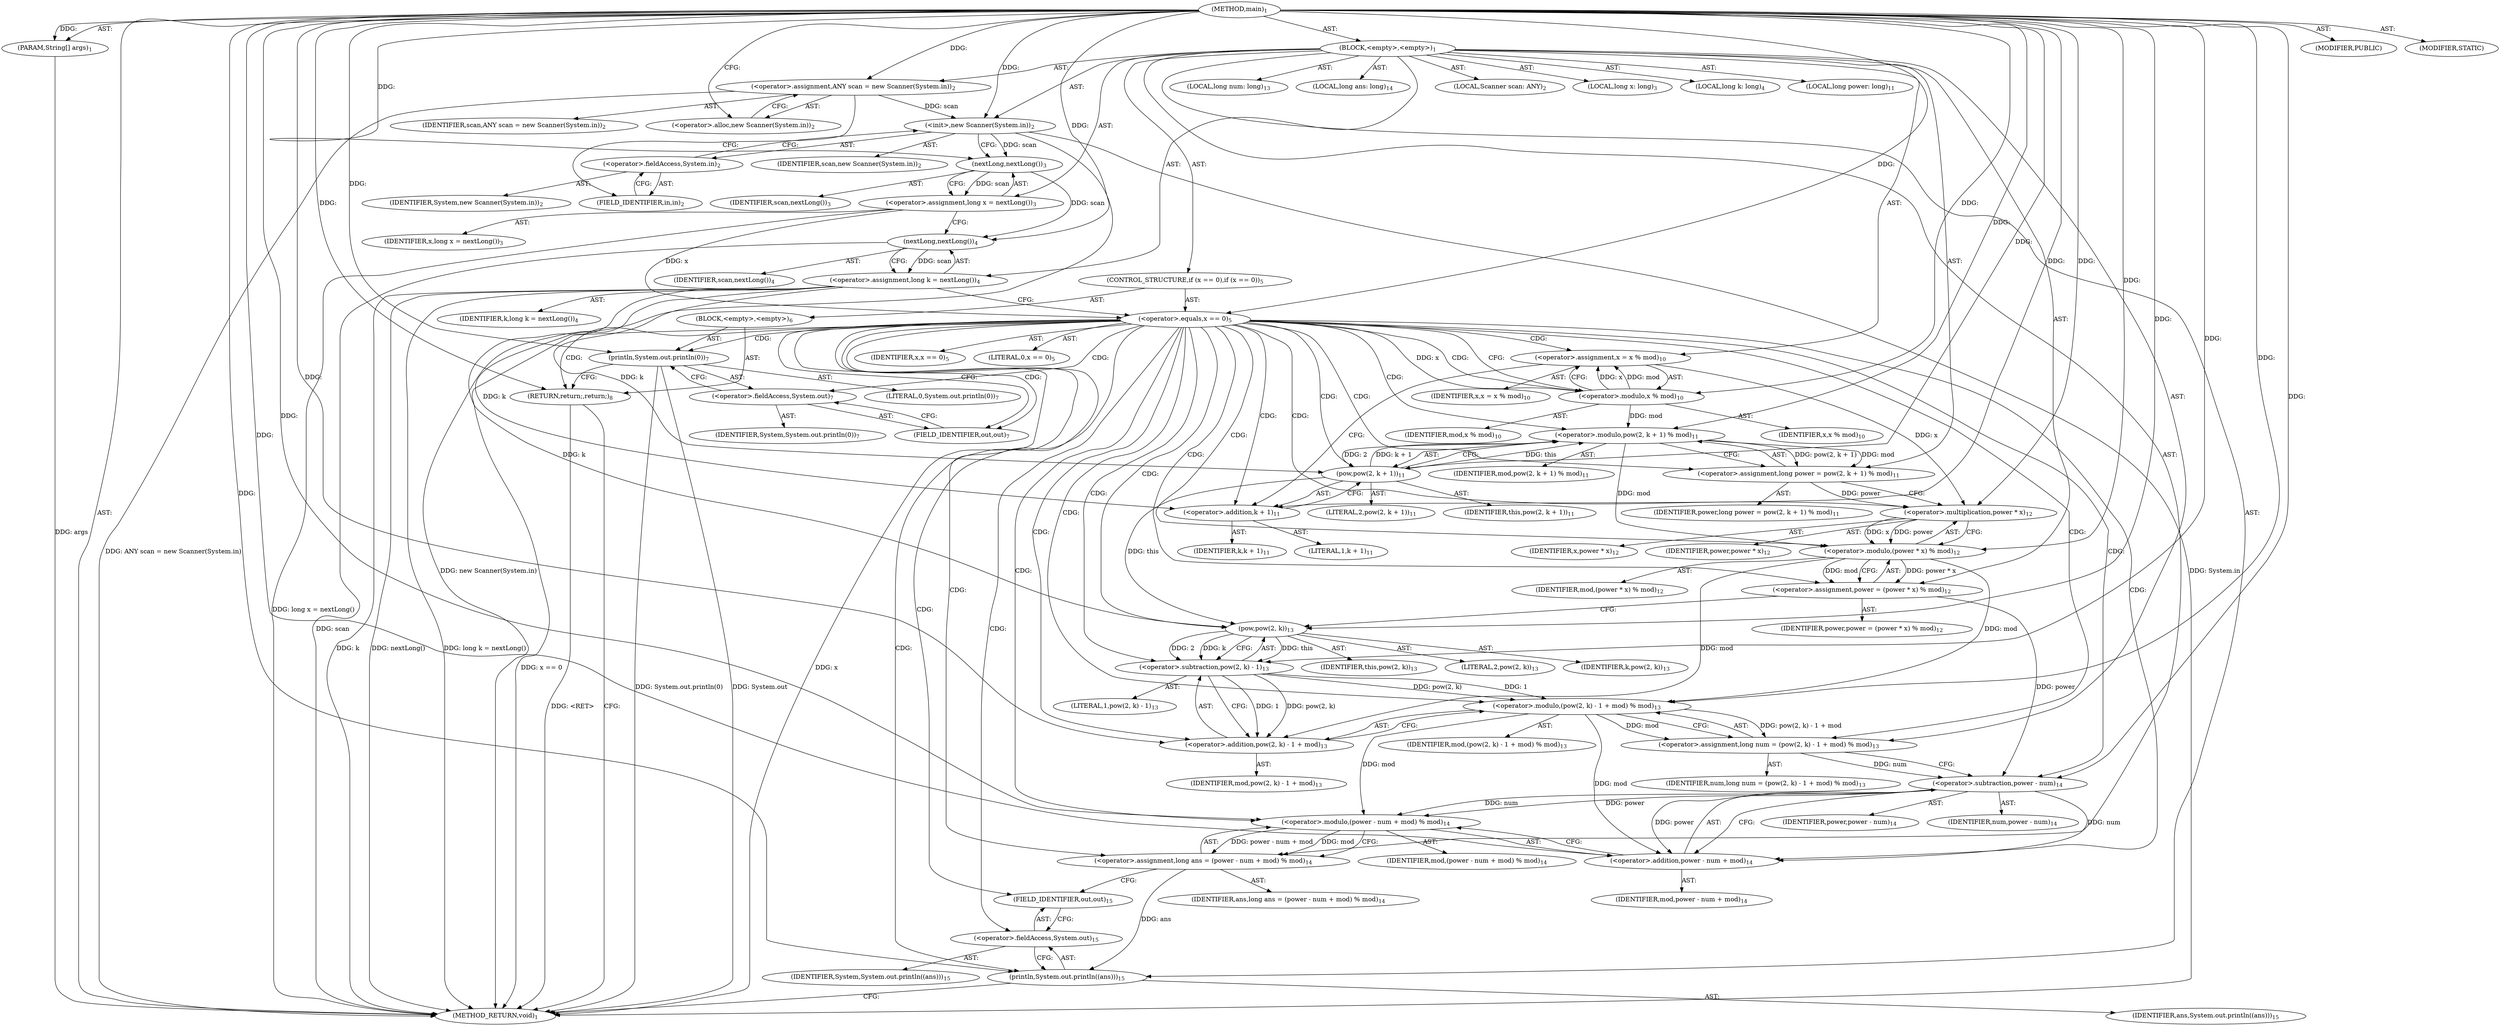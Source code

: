 digraph "main" {  
"19" [label = <(METHOD,main)<SUB>1</SUB>> ]
"20" [label = <(PARAM,String[] args)<SUB>1</SUB>> ]
"21" [label = <(BLOCK,&lt;empty&gt;,&lt;empty&gt;)<SUB>1</SUB>> ]
"4" [label = <(LOCAL,Scanner scan: ANY)<SUB>2</SUB>> ]
"22" [label = <(&lt;operator&gt;.assignment,ANY scan = new Scanner(System.in))<SUB>2</SUB>> ]
"23" [label = <(IDENTIFIER,scan,ANY scan = new Scanner(System.in))<SUB>2</SUB>> ]
"24" [label = <(&lt;operator&gt;.alloc,new Scanner(System.in))<SUB>2</SUB>> ]
"25" [label = <(&lt;init&gt;,new Scanner(System.in))<SUB>2</SUB>> ]
"3" [label = <(IDENTIFIER,scan,new Scanner(System.in))<SUB>2</SUB>> ]
"26" [label = <(&lt;operator&gt;.fieldAccess,System.in)<SUB>2</SUB>> ]
"27" [label = <(IDENTIFIER,System,new Scanner(System.in))<SUB>2</SUB>> ]
"28" [label = <(FIELD_IDENTIFIER,in,in)<SUB>2</SUB>> ]
"29" [label = <(LOCAL,long x: long)<SUB>3</SUB>> ]
"30" [label = <(&lt;operator&gt;.assignment,long x = nextLong())<SUB>3</SUB>> ]
"31" [label = <(IDENTIFIER,x,long x = nextLong())<SUB>3</SUB>> ]
"32" [label = <(nextLong,nextLong())<SUB>3</SUB>> ]
"33" [label = <(IDENTIFIER,scan,nextLong())<SUB>3</SUB>> ]
"34" [label = <(LOCAL,long k: long)<SUB>4</SUB>> ]
"35" [label = <(&lt;operator&gt;.assignment,long k = nextLong())<SUB>4</SUB>> ]
"36" [label = <(IDENTIFIER,k,long k = nextLong())<SUB>4</SUB>> ]
"37" [label = <(nextLong,nextLong())<SUB>4</SUB>> ]
"38" [label = <(IDENTIFIER,scan,nextLong())<SUB>4</SUB>> ]
"39" [label = <(CONTROL_STRUCTURE,if (x == 0),if (x == 0))<SUB>5</SUB>> ]
"40" [label = <(&lt;operator&gt;.equals,x == 0)<SUB>5</SUB>> ]
"41" [label = <(IDENTIFIER,x,x == 0)<SUB>5</SUB>> ]
"42" [label = <(LITERAL,0,x == 0)<SUB>5</SUB>> ]
"43" [label = <(BLOCK,&lt;empty&gt;,&lt;empty&gt;)<SUB>6</SUB>> ]
"44" [label = <(println,System.out.println(0))<SUB>7</SUB>> ]
"45" [label = <(&lt;operator&gt;.fieldAccess,System.out)<SUB>7</SUB>> ]
"46" [label = <(IDENTIFIER,System,System.out.println(0))<SUB>7</SUB>> ]
"47" [label = <(FIELD_IDENTIFIER,out,out)<SUB>7</SUB>> ]
"48" [label = <(LITERAL,0,System.out.println(0))<SUB>7</SUB>> ]
"49" [label = <(RETURN,return;,return;)<SUB>8</SUB>> ]
"50" [label = <(&lt;operator&gt;.assignment,x = x % mod)<SUB>10</SUB>> ]
"51" [label = <(IDENTIFIER,x,x = x % mod)<SUB>10</SUB>> ]
"52" [label = <(&lt;operator&gt;.modulo,x % mod)<SUB>10</SUB>> ]
"53" [label = <(IDENTIFIER,x,x % mod)<SUB>10</SUB>> ]
"54" [label = <(IDENTIFIER,mod,x % mod)<SUB>10</SUB>> ]
"55" [label = <(LOCAL,long power: long)<SUB>11</SUB>> ]
"56" [label = <(&lt;operator&gt;.assignment,long power = pow(2, k + 1) % mod)<SUB>11</SUB>> ]
"57" [label = <(IDENTIFIER,power,long power = pow(2, k + 1) % mod)<SUB>11</SUB>> ]
"58" [label = <(&lt;operator&gt;.modulo,pow(2, k + 1) % mod)<SUB>11</SUB>> ]
"59" [label = <(pow,pow(2, k + 1))<SUB>11</SUB>> ]
"60" [label = <(IDENTIFIER,this,pow(2, k + 1))<SUB>11</SUB>> ]
"61" [label = <(LITERAL,2,pow(2, k + 1))<SUB>11</SUB>> ]
"62" [label = <(&lt;operator&gt;.addition,k + 1)<SUB>11</SUB>> ]
"63" [label = <(IDENTIFIER,k,k + 1)<SUB>11</SUB>> ]
"64" [label = <(LITERAL,1,k + 1)<SUB>11</SUB>> ]
"65" [label = <(IDENTIFIER,mod,pow(2, k + 1) % mod)<SUB>11</SUB>> ]
"66" [label = <(&lt;operator&gt;.assignment,power = (power * x) % mod)<SUB>12</SUB>> ]
"67" [label = <(IDENTIFIER,power,power = (power * x) % mod)<SUB>12</SUB>> ]
"68" [label = <(&lt;operator&gt;.modulo,(power * x) % mod)<SUB>12</SUB>> ]
"69" [label = <(&lt;operator&gt;.multiplication,power * x)<SUB>12</SUB>> ]
"70" [label = <(IDENTIFIER,power,power * x)<SUB>12</SUB>> ]
"71" [label = <(IDENTIFIER,x,power * x)<SUB>12</SUB>> ]
"72" [label = <(IDENTIFIER,mod,(power * x) % mod)<SUB>12</SUB>> ]
"73" [label = <(LOCAL,long num: long)<SUB>13</SUB>> ]
"74" [label = <(&lt;operator&gt;.assignment,long num = (pow(2, k) - 1 + mod) % mod)<SUB>13</SUB>> ]
"75" [label = <(IDENTIFIER,num,long num = (pow(2, k) - 1 + mod) % mod)<SUB>13</SUB>> ]
"76" [label = <(&lt;operator&gt;.modulo,(pow(2, k) - 1 + mod) % mod)<SUB>13</SUB>> ]
"77" [label = <(&lt;operator&gt;.addition,pow(2, k) - 1 + mod)<SUB>13</SUB>> ]
"78" [label = <(&lt;operator&gt;.subtraction,pow(2, k) - 1)<SUB>13</SUB>> ]
"79" [label = <(pow,pow(2, k))<SUB>13</SUB>> ]
"80" [label = <(IDENTIFIER,this,pow(2, k))<SUB>13</SUB>> ]
"81" [label = <(LITERAL,2,pow(2, k))<SUB>13</SUB>> ]
"82" [label = <(IDENTIFIER,k,pow(2, k))<SUB>13</SUB>> ]
"83" [label = <(LITERAL,1,pow(2, k) - 1)<SUB>13</SUB>> ]
"84" [label = <(IDENTIFIER,mod,pow(2, k) - 1 + mod)<SUB>13</SUB>> ]
"85" [label = <(IDENTIFIER,mod,(pow(2, k) - 1 + mod) % mod)<SUB>13</SUB>> ]
"86" [label = <(LOCAL,long ans: long)<SUB>14</SUB>> ]
"87" [label = <(&lt;operator&gt;.assignment,long ans = (power - num + mod) % mod)<SUB>14</SUB>> ]
"88" [label = <(IDENTIFIER,ans,long ans = (power - num + mod) % mod)<SUB>14</SUB>> ]
"89" [label = <(&lt;operator&gt;.modulo,(power - num + mod) % mod)<SUB>14</SUB>> ]
"90" [label = <(&lt;operator&gt;.addition,power - num + mod)<SUB>14</SUB>> ]
"91" [label = <(&lt;operator&gt;.subtraction,power - num)<SUB>14</SUB>> ]
"92" [label = <(IDENTIFIER,power,power - num)<SUB>14</SUB>> ]
"93" [label = <(IDENTIFIER,num,power - num)<SUB>14</SUB>> ]
"94" [label = <(IDENTIFIER,mod,power - num + mod)<SUB>14</SUB>> ]
"95" [label = <(IDENTIFIER,mod,(power - num + mod) % mod)<SUB>14</SUB>> ]
"96" [label = <(println,System.out.println((ans)))<SUB>15</SUB>> ]
"97" [label = <(&lt;operator&gt;.fieldAccess,System.out)<SUB>15</SUB>> ]
"98" [label = <(IDENTIFIER,System,System.out.println((ans)))<SUB>15</SUB>> ]
"99" [label = <(FIELD_IDENTIFIER,out,out)<SUB>15</SUB>> ]
"100" [label = <(IDENTIFIER,ans,System.out.println((ans)))<SUB>15</SUB>> ]
"101" [label = <(MODIFIER,PUBLIC)> ]
"102" [label = <(MODIFIER,STATIC)> ]
"103" [label = <(METHOD_RETURN,void)<SUB>1</SUB>> ]
  "19" -> "20"  [ label = "AST: "] 
  "19" -> "21"  [ label = "AST: "] 
  "19" -> "101"  [ label = "AST: "] 
  "19" -> "102"  [ label = "AST: "] 
  "19" -> "103"  [ label = "AST: "] 
  "21" -> "4"  [ label = "AST: "] 
  "21" -> "22"  [ label = "AST: "] 
  "21" -> "25"  [ label = "AST: "] 
  "21" -> "29"  [ label = "AST: "] 
  "21" -> "30"  [ label = "AST: "] 
  "21" -> "34"  [ label = "AST: "] 
  "21" -> "35"  [ label = "AST: "] 
  "21" -> "39"  [ label = "AST: "] 
  "21" -> "50"  [ label = "AST: "] 
  "21" -> "55"  [ label = "AST: "] 
  "21" -> "56"  [ label = "AST: "] 
  "21" -> "66"  [ label = "AST: "] 
  "21" -> "73"  [ label = "AST: "] 
  "21" -> "74"  [ label = "AST: "] 
  "21" -> "86"  [ label = "AST: "] 
  "21" -> "87"  [ label = "AST: "] 
  "21" -> "96"  [ label = "AST: "] 
  "22" -> "23"  [ label = "AST: "] 
  "22" -> "24"  [ label = "AST: "] 
  "25" -> "3"  [ label = "AST: "] 
  "25" -> "26"  [ label = "AST: "] 
  "26" -> "27"  [ label = "AST: "] 
  "26" -> "28"  [ label = "AST: "] 
  "30" -> "31"  [ label = "AST: "] 
  "30" -> "32"  [ label = "AST: "] 
  "32" -> "33"  [ label = "AST: "] 
  "35" -> "36"  [ label = "AST: "] 
  "35" -> "37"  [ label = "AST: "] 
  "37" -> "38"  [ label = "AST: "] 
  "39" -> "40"  [ label = "AST: "] 
  "39" -> "43"  [ label = "AST: "] 
  "40" -> "41"  [ label = "AST: "] 
  "40" -> "42"  [ label = "AST: "] 
  "43" -> "44"  [ label = "AST: "] 
  "43" -> "49"  [ label = "AST: "] 
  "44" -> "45"  [ label = "AST: "] 
  "44" -> "48"  [ label = "AST: "] 
  "45" -> "46"  [ label = "AST: "] 
  "45" -> "47"  [ label = "AST: "] 
  "50" -> "51"  [ label = "AST: "] 
  "50" -> "52"  [ label = "AST: "] 
  "52" -> "53"  [ label = "AST: "] 
  "52" -> "54"  [ label = "AST: "] 
  "56" -> "57"  [ label = "AST: "] 
  "56" -> "58"  [ label = "AST: "] 
  "58" -> "59"  [ label = "AST: "] 
  "58" -> "65"  [ label = "AST: "] 
  "59" -> "60"  [ label = "AST: "] 
  "59" -> "61"  [ label = "AST: "] 
  "59" -> "62"  [ label = "AST: "] 
  "62" -> "63"  [ label = "AST: "] 
  "62" -> "64"  [ label = "AST: "] 
  "66" -> "67"  [ label = "AST: "] 
  "66" -> "68"  [ label = "AST: "] 
  "68" -> "69"  [ label = "AST: "] 
  "68" -> "72"  [ label = "AST: "] 
  "69" -> "70"  [ label = "AST: "] 
  "69" -> "71"  [ label = "AST: "] 
  "74" -> "75"  [ label = "AST: "] 
  "74" -> "76"  [ label = "AST: "] 
  "76" -> "77"  [ label = "AST: "] 
  "76" -> "85"  [ label = "AST: "] 
  "77" -> "78"  [ label = "AST: "] 
  "77" -> "84"  [ label = "AST: "] 
  "78" -> "79"  [ label = "AST: "] 
  "78" -> "83"  [ label = "AST: "] 
  "79" -> "80"  [ label = "AST: "] 
  "79" -> "81"  [ label = "AST: "] 
  "79" -> "82"  [ label = "AST: "] 
  "87" -> "88"  [ label = "AST: "] 
  "87" -> "89"  [ label = "AST: "] 
  "89" -> "90"  [ label = "AST: "] 
  "89" -> "95"  [ label = "AST: "] 
  "90" -> "91"  [ label = "AST: "] 
  "90" -> "94"  [ label = "AST: "] 
  "91" -> "92"  [ label = "AST: "] 
  "91" -> "93"  [ label = "AST: "] 
  "96" -> "97"  [ label = "AST: "] 
  "96" -> "100"  [ label = "AST: "] 
  "97" -> "98"  [ label = "AST: "] 
  "97" -> "99"  [ label = "AST: "] 
  "22" -> "28"  [ label = "CFG: "] 
  "25" -> "32"  [ label = "CFG: "] 
  "30" -> "37"  [ label = "CFG: "] 
  "35" -> "40"  [ label = "CFG: "] 
  "50" -> "62"  [ label = "CFG: "] 
  "56" -> "69"  [ label = "CFG: "] 
  "66" -> "79"  [ label = "CFG: "] 
  "74" -> "91"  [ label = "CFG: "] 
  "87" -> "99"  [ label = "CFG: "] 
  "96" -> "103"  [ label = "CFG: "] 
  "24" -> "22"  [ label = "CFG: "] 
  "26" -> "25"  [ label = "CFG: "] 
  "32" -> "30"  [ label = "CFG: "] 
  "37" -> "35"  [ label = "CFG: "] 
  "40" -> "47"  [ label = "CFG: "] 
  "40" -> "52"  [ label = "CFG: "] 
  "52" -> "50"  [ label = "CFG: "] 
  "58" -> "56"  [ label = "CFG: "] 
  "68" -> "66"  [ label = "CFG: "] 
  "76" -> "74"  [ label = "CFG: "] 
  "89" -> "87"  [ label = "CFG: "] 
  "97" -> "96"  [ label = "CFG: "] 
  "28" -> "26"  [ label = "CFG: "] 
  "44" -> "49"  [ label = "CFG: "] 
  "49" -> "103"  [ label = "CFG: "] 
  "59" -> "58"  [ label = "CFG: "] 
  "69" -> "68"  [ label = "CFG: "] 
  "77" -> "76"  [ label = "CFG: "] 
  "90" -> "89"  [ label = "CFG: "] 
  "99" -> "97"  [ label = "CFG: "] 
  "45" -> "44"  [ label = "CFG: "] 
  "62" -> "59"  [ label = "CFG: "] 
  "78" -> "77"  [ label = "CFG: "] 
  "91" -> "90"  [ label = "CFG: "] 
  "47" -> "45"  [ label = "CFG: "] 
  "79" -> "78"  [ label = "CFG: "] 
  "19" -> "24"  [ label = "CFG: "] 
  "49" -> "103"  [ label = "DDG: &lt;RET&gt;"] 
  "20" -> "103"  [ label = "DDG: args"] 
  "22" -> "103"  [ label = "DDG: ANY scan = new Scanner(System.in)"] 
  "25" -> "103"  [ label = "DDG: System.in"] 
  "25" -> "103"  [ label = "DDG: new Scanner(System.in)"] 
  "30" -> "103"  [ label = "DDG: long x = nextLong()"] 
  "35" -> "103"  [ label = "DDG: k"] 
  "37" -> "103"  [ label = "DDG: scan"] 
  "35" -> "103"  [ label = "DDG: nextLong()"] 
  "35" -> "103"  [ label = "DDG: long k = nextLong()"] 
  "40" -> "103"  [ label = "DDG: x"] 
  "40" -> "103"  [ label = "DDG: x == 0"] 
  "44" -> "103"  [ label = "DDG: System.out"] 
  "44" -> "103"  [ label = "DDG: System.out.println(0)"] 
  "19" -> "20"  [ label = "DDG: "] 
  "19" -> "22"  [ label = "DDG: "] 
  "32" -> "30"  [ label = "DDG: scan"] 
  "37" -> "35"  [ label = "DDG: scan"] 
  "52" -> "50"  [ label = "DDG: x"] 
  "52" -> "50"  [ label = "DDG: mod"] 
  "58" -> "56"  [ label = "DDG: pow(2, k + 1)"] 
  "58" -> "56"  [ label = "DDG: mod"] 
  "68" -> "66"  [ label = "DDG: power * x"] 
  "68" -> "66"  [ label = "DDG: mod"] 
  "76" -> "74"  [ label = "DDG: pow(2, k) - 1 + mod"] 
  "76" -> "74"  [ label = "DDG: mod"] 
  "89" -> "87"  [ label = "DDG: power - num + mod"] 
  "89" -> "87"  [ label = "DDG: mod"] 
  "22" -> "25"  [ label = "DDG: scan"] 
  "19" -> "25"  [ label = "DDG: "] 
  "87" -> "96"  [ label = "DDG: ans"] 
  "19" -> "96"  [ label = "DDG: "] 
  "25" -> "32"  [ label = "DDG: scan"] 
  "19" -> "32"  [ label = "DDG: "] 
  "32" -> "37"  [ label = "DDG: scan"] 
  "19" -> "37"  [ label = "DDG: "] 
  "30" -> "40"  [ label = "DDG: x"] 
  "19" -> "40"  [ label = "DDG: "] 
  "19" -> "49"  [ label = "DDG: "] 
  "40" -> "52"  [ label = "DDG: x"] 
  "19" -> "52"  [ label = "DDG: "] 
  "59" -> "58"  [ label = "DDG: this"] 
  "59" -> "58"  [ label = "DDG: 2"] 
  "59" -> "58"  [ label = "DDG: k + 1"] 
  "52" -> "58"  [ label = "DDG: mod"] 
  "19" -> "58"  [ label = "DDG: "] 
  "69" -> "68"  [ label = "DDG: power"] 
  "69" -> "68"  [ label = "DDG: x"] 
  "58" -> "68"  [ label = "DDG: mod"] 
  "19" -> "68"  [ label = "DDG: "] 
  "78" -> "76"  [ label = "DDG: pow(2, k)"] 
  "78" -> "76"  [ label = "DDG: 1"] 
  "68" -> "76"  [ label = "DDG: mod"] 
  "19" -> "76"  [ label = "DDG: "] 
  "91" -> "89"  [ label = "DDG: power"] 
  "91" -> "89"  [ label = "DDG: num"] 
  "76" -> "89"  [ label = "DDG: mod"] 
  "19" -> "89"  [ label = "DDG: "] 
  "19" -> "44"  [ label = "DDG: "] 
  "19" -> "59"  [ label = "DDG: "] 
  "35" -> "59"  [ label = "DDG: k"] 
  "56" -> "69"  [ label = "DDG: power"] 
  "19" -> "69"  [ label = "DDG: "] 
  "50" -> "69"  [ label = "DDG: x"] 
  "78" -> "77"  [ label = "DDG: pow(2, k)"] 
  "78" -> "77"  [ label = "DDG: 1"] 
  "68" -> "77"  [ label = "DDG: mod"] 
  "19" -> "77"  [ label = "DDG: "] 
  "91" -> "90"  [ label = "DDG: power"] 
  "91" -> "90"  [ label = "DDG: num"] 
  "76" -> "90"  [ label = "DDG: mod"] 
  "19" -> "90"  [ label = "DDG: "] 
  "35" -> "62"  [ label = "DDG: k"] 
  "19" -> "62"  [ label = "DDG: "] 
  "79" -> "78"  [ label = "DDG: this"] 
  "79" -> "78"  [ label = "DDG: 2"] 
  "79" -> "78"  [ label = "DDG: k"] 
  "19" -> "78"  [ label = "DDG: "] 
  "66" -> "91"  [ label = "DDG: power"] 
  "19" -> "91"  [ label = "DDG: "] 
  "74" -> "91"  [ label = "DDG: num"] 
  "59" -> "79"  [ label = "DDG: this"] 
  "19" -> "79"  [ label = "DDG: "] 
  "35" -> "79"  [ label = "DDG: k"] 
  "40" -> "47"  [ label = "CDG: "] 
  "40" -> "68"  [ label = "CDG: "] 
  "40" -> "49"  [ label = "CDG: "] 
  "40" -> "96"  [ label = "CDG: "] 
  "40" -> "77"  [ label = "CDG: "] 
  "40" -> "89"  [ label = "CDG: "] 
  "40" -> "66"  [ label = "CDG: "] 
  "40" -> "52"  [ label = "CDG: "] 
  "40" -> "99"  [ label = "CDG: "] 
  "40" -> "56"  [ label = "CDG: "] 
  "40" -> "69"  [ label = "CDG: "] 
  "40" -> "74"  [ label = "CDG: "] 
  "40" -> "45"  [ label = "CDG: "] 
  "40" -> "76"  [ label = "CDG: "] 
  "40" -> "50"  [ label = "CDG: "] 
  "40" -> "59"  [ label = "CDG: "] 
  "40" -> "87"  [ label = "CDG: "] 
  "40" -> "97"  [ label = "CDG: "] 
  "40" -> "91"  [ label = "CDG: "] 
  "40" -> "44"  [ label = "CDG: "] 
  "40" -> "90"  [ label = "CDG: "] 
  "40" -> "79"  [ label = "CDG: "] 
  "40" -> "58"  [ label = "CDG: "] 
  "40" -> "78"  [ label = "CDG: "] 
  "40" -> "62"  [ label = "CDG: "] 
}
